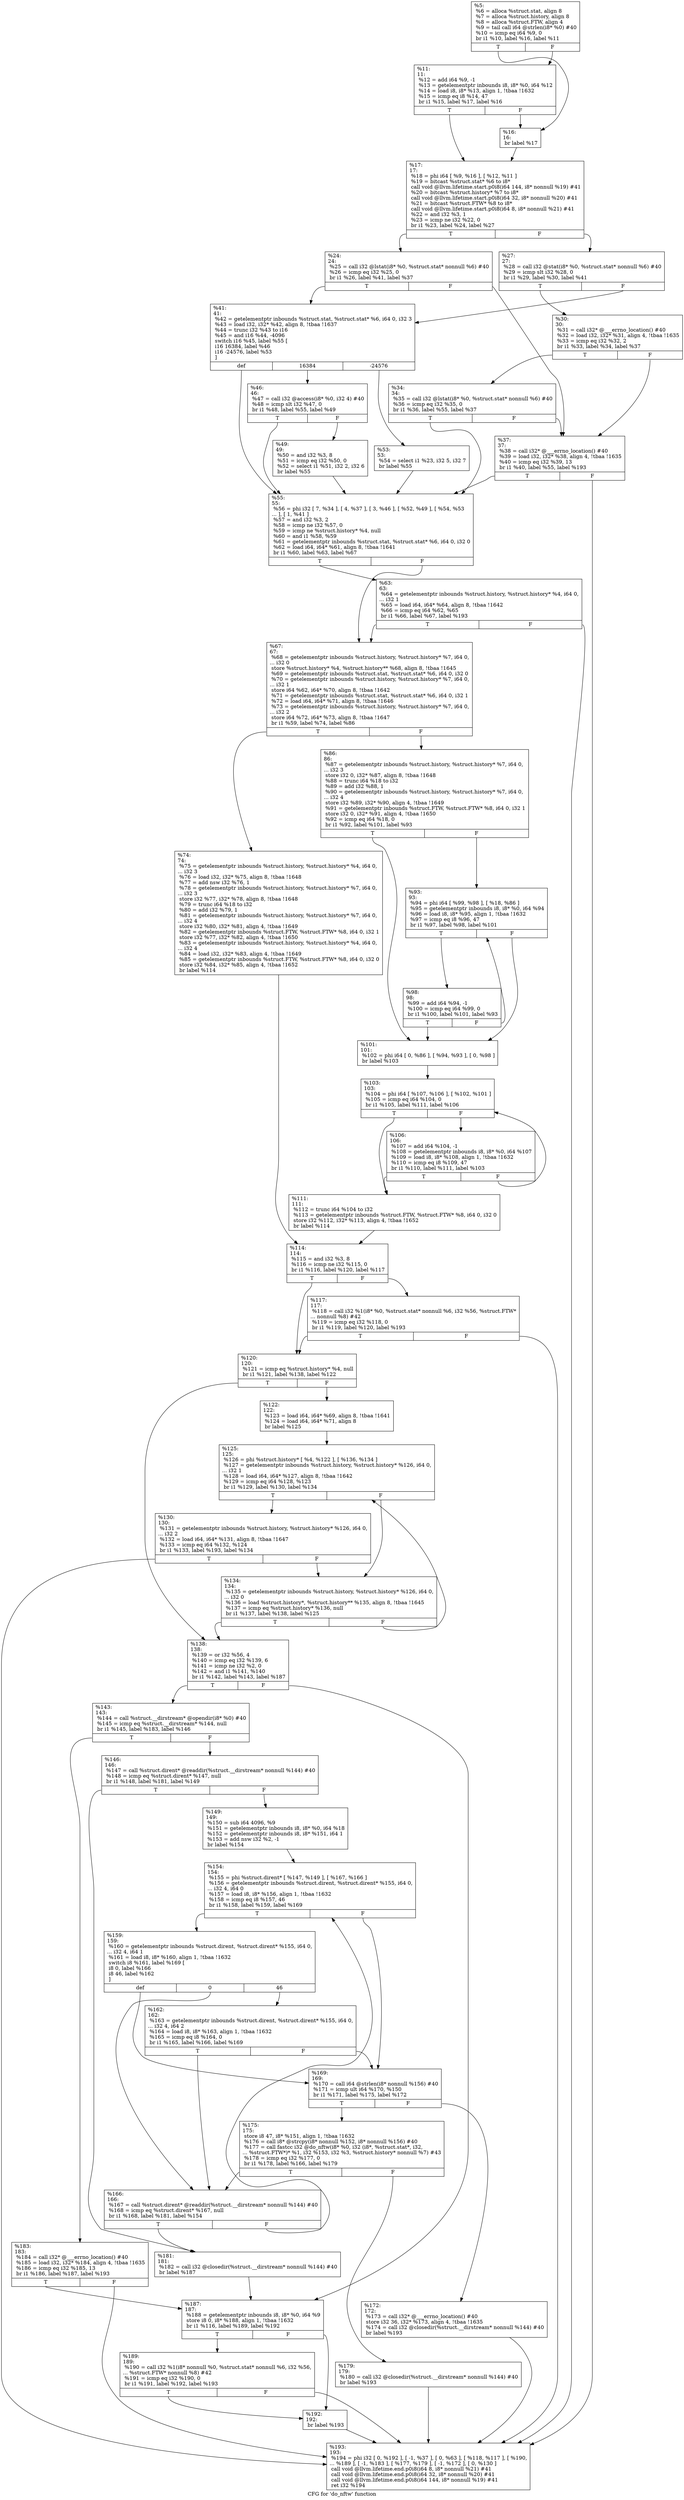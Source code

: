 digraph "CFG for 'do_nftw' function" {
	label="CFG for 'do_nftw' function";

	Node0x183ee30 [shape=record,label="{%5:\l  %6 = alloca %struct.stat, align 8\l  %7 = alloca %struct.history, align 8\l  %8 = alloca %struct.FTW, align 4\l  %9 = tail call i64 @strlen(i8* %0) #40\l  %10 = icmp eq i64 %9, 0\l  br i1 %10, label %16, label %11\l|{<s0>T|<s1>F}}"];
	Node0x183ee30:s0 -> Node0x183f130;
	Node0x183ee30:s1 -> Node0x183f0e0;
	Node0x183f0e0 [shape=record,label="{%11:\l11:                                               \l  %12 = add i64 %9, -1\l  %13 = getelementptr inbounds i8, i8* %0, i64 %12\l  %14 = load i8, i8* %13, align 1, !tbaa !1632\l  %15 = icmp eq i8 %14, 47\l  br i1 %15, label %17, label %16\l|{<s0>T|<s1>F}}"];
	Node0x183f0e0:s0 -> Node0x183f180;
	Node0x183f0e0:s1 -> Node0x183f130;
	Node0x183f130 [shape=record,label="{%16:\l16:                                               \l  br label %17\l}"];
	Node0x183f130 -> Node0x183f180;
	Node0x183f180 [shape=record,label="{%17:\l17:                                               \l  %18 = phi i64 [ %9, %16 ], [ %12, %11 ]\l  %19 = bitcast %struct.stat* %6 to i8*\l  call void @llvm.lifetime.start.p0i8(i64 144, i8* nonnull %19) #41\l  %20 = bitcast %struct.history* %7 to i8*\l  call void @llvm.lifetime.start.p0i8(i64 32, i8* nonnull %20) #41\l  %21 = bitcast %struct.FTW* %8 to i8*\l  call void @llvm.lifetime.start.p0i8(i64 8, i8* nonnull %21) #41\l  %22 = and i32 %3, 1\l  %23 = icmp ne i32 %22, 0\l  br i1 %23, label %24, label %27\l|{<s0>T|<s1>F}}"];
	Node0x183f180:s0 -> Node0x183f1d0;
	Node0x183f180:s1 -> Node0x183f220;
	Node0x183f1d0 [shape=record,label="{%24:\l24:                                               \l  %25 = call i32 @lstat(i8* %0, %struct.stat* nonnull %6) #40\l  %26 = icmp eq i32 %25, 0\l  br i1 %26, label %41, label %37\l|{<s0>T|<s1>F}}"];
	Node0x183f1d0:s0 -> Node0x183f360;
	Node0x183f1d0:s1 -> Node0x183f310;
	Node0x183f220 [shape=record,label="{%27:\l27:                                               \l  %28 = call i32 @stat(i8* %0, %struct.stat* nonnull %6) #40\l  %29 = icmp slt i32 %28, 0\l  br i1 %29, label %30, label %41\l|{<s0>T|<s1>F}}"];
	Node0x183f220:s0 -> Node0x183f270;
	Node0x183f220:s1 -> Node0x183f360;
	Node0x183f270 [shape=record,label="{%30:\l30:                                               \l  %31 = call i32* @___errno_location() #40\l  %32 = load i32, i32* %31, align 4, !tbaa !1635\l  %33 = icmp eq i32 %32, 2\l  br i1 %33, label %34, label %37\l|{<s0>T|<s1>F}}"];
	Node0x183f270:s0 -> Node0x183f2c0;
	Node0x183f270:s1 -> Node0x183f310;
	Node0x183f2c0 [shape=record,label="{%34:\l34:                                               \l  %35 = call i32 @lstat(i8* %0, %struct.stat* nonnull %6) #40\l  %36 = icmp eq i32 %35, 0\l  br i1 %36, label %55, label %37\l|{<s0>T|<s1>F}}"];
	Node0x183f2c0:s0 -> Node0x183f4a0;
	Node0x183f2c0:s1 -> Node0x183f310;
	Node0x183f310 [shape=record,label="{%37:\l37:                                               \l  %38 = call i32* @___errno_location() #40\l  %39 = load i32, i32* %38, align 4, !tbaa !1635\l  %40 = icmp eq i32 %39, 13\l  br i1 %40, label %55, label %193\l|{<s0>T|<s1>F}}"];
	Node0x183f310:s0 -> Node0x183f4a0;
	Node0x183f310:s1 -> Node0x183ff90;
	Node0x183f360 [shape=record,label="{%41:\l41:                                               \l  %42 = getelementptr inbounds %struct.stat, %struct.stat* %6, i64 0, i32 3\l  %43 = load i32, i32* %42, align 8, !tbaa !1637\l  %44 = trunc i32 %43 to i16\l  %45 = and i16 %44, -4096\l  switch i16 %45, label %55 [\l    i16 16384, label %46\l    i16 -24576, label %53\l  ]\l|{<s0>def|<s1>16384|<s2>-24576}}"];
	Node0x183f360:s0 -> Node0x183f4a0;
	Node0x183f360:s1 -> Node0x183f3b0;
	Node0x183f360:s2 -> Node0x183f450;
	Node0x183f3b0 [shape=record,label="{%46:\l46:                                               \l  %47 = call i32 @access(i8* %0, i32 4) #40\l  %48 = icmp slt i32 %47, 0\l  br i1 %48, label %55, label %49\l|{<s0>T|<s1>F}}"];
	Node0x183f3b0:s0 -> Node0x183f4a0;
	Node0x183f3b0:s1 -> Node0x183f400;
	Node0x183f400 [shape=record,label="{%49:\l49:                                               \l  %50 = and i32 %3, 8\l  %51 = icmp eq i32 %50, 0\l  %52 = select i1 %51, i32 2, i32 6\l  br label %55\l}"];
	Node0x183f400 -> Node0x183f4a0;
	Node0x183f450 [shape=record,label="{%53:\l53:                                               \l  %54 = select i1 %23, i32 5, i32 7\l  br label %55\l}"];
	Node0x183f450 -> Node0x183f4a0;
	Node0x183f4a0 [shape=record,label="{%55:\l55:                                               \l  %56 = phi i32 [ 7, %34 ], [ 4, %37 ], [ 3, %46 ], [ %52, %49 ], [ %54, %53\l... ], [ 1, %41 ]\l  %57 = and i32 %3, 2\l  %58 = icmp ne i32 %57, 0\l  %59 = icmp ne %struct.history* %4, null\l  %60 = and i1 %58, %59\l  %61 = getelementptr inbounds %struct.stat, %struct.stat* %6, i64 0, i32 0\l  %62 = load i64, i64* %61, align 8, !tbaa !1641\l  br i1 %60, label %63, label %67\l|{<s0>T|<s1>F}}"];
	Node0x183f4a0:s0 -> Node0x183f4f0;
	Node0x183f4a0:s1 -> Node0x183f540;
	Node0x183f4f0 [shape=record,label="{%63:\l63:                                               \l  %64 = getelementptr inbounds %struct.history, %struct.history* %4, i64 0,\l... i32 1\l  %65 = load i64, i64* %64, align 8, !tbaa !1642\l  %66 = icmp eq i64 %62, %65\l  br i1 %66, label %67, label %193\l|{<s0>T|<s1>F}}"];
	Node0x183f4f0:s0 -> Node0x183f540;
	Node0x183f4f0:s1 -> Node0x183ff90;
	Node0x183f540 [shape=record,label="{%67:\l67:                                               \l  %68 = getelementptr inbounds %struct.history, %struct.history* %7, i64 0,\l... i32 0\l  store %struct.history* %4, %struct.history** %68, align 8, !tbaa !1645\l  %69 = getelementptr inbounds %struct.stat, %struct.stat* %6, i64 0, i32 0\l  %70 = getelementptr inbounds %struct.history, %struct.history* %7, i64 0,\l... i32 1\l  store i64 %62, i64* %70, align 8, !tbaa !1642\l  %71 = getelementptr inbounds %struct.stat, %struct.stat* %6, i64 0, i32 1\l  %72 = load i64, i64* %71, align 8, !tbaa !1646\l  %73 = getelementptr inbounds %struct.history, %struct.history* %7, i64 0,\l... i32 2\l  store i64 %72, i64* %73, align 8, !tbaa !1647\l  br i1 %59, label %74, label %86\l|{<s0>T|<s1>F}}"];
	Node0x183f540:s0 -> Node0x183f590;
	Node0x183f540:s1 -> Node0x183f5e0;
	Node0x183f590 [shape=record,label="{%74:\l74:                                               \l  %75 = getelementptr inbounds %struct.history, %struct.history* %4, i64 0,\l... i32 3\l  %76 = load i32, i32* %75, align 8, !tbaa !1648\l  %77 = add nsw i32 %76, 1\l  %78 = getelementptr inbounds %struct.history, %struct.history* %7, i64 0,\l... i32 3\l  store i32 %77, i32* %78, align 8, !tbaa !1648\l  %79 = trunc i64 %18 to i32\l  %80 = add i32 %79, 1\l  %81 = getelementptr inbounds %struct.history, %struct.history* %7, i64 0,\l... i32 4\l  store i32 %80, i32* %81, align 4, !tbaa !1649\l  %82 = getelementptr inbounds %struct.FTW, %struct.FTW* %8, i64 0, i32 1\l  store i32 %77, i32* %82, align 4, !tbaa !1650\l  %83 = getelementptr inbounds %struct.history, %struct.history* %4, i64 0,\l... i32 4\l  %84 = load i32, i32* %83, align 4, !tbaa !1649\l  %85 = getelementptr inbounds %struct.FTW, %struct.FTW* %8, i64 0, i32 0\l  store i32 %84, i32* %85, align 4, !tbaa !1652\l  br label %114\l}"];
	Node0x183f590 -> Node0x183f810;
	Node0x183f5e0 [shape=record,label="{%86:\l86:                                               \l  %87 = getelementptr inbounds %struct.history, %struct.history* %7, i64 0,\l... i32 3\l  store i32 0, i32* %87, align 8, !tbaa !1648\l  %88 = trunc i64 %18 to i32\l  %89 = add i32 %88, 1\l  %90 = getelementptr inbounds %struct.history, %struct.history* %7, i64 0,\l... i32 4\l  store i32 %89, i32* %90, align 4, !tbaa !1649\l  %91 = getelementptr inbounds %struct.FTW, %struct.FTW* %8, i64 0, i32 1\l  store i32 0, i32* %91, align 4, !tbaa !1650\l  %92 = icmp eq i64 %18, 0\l  br i1 %92, label %101, label %93\l|{<s0>T|<s1>F}}"];
	Node0x183f5e0:s0 -> Node0x183f6d0;
	Node0x183f5e0:s1 -> Node0x183f630;
	Node0x183f630 [shape=record,label="{%93:\l93:                                               \l  %94 = phi i64 [ %99, %98 ], [ %18, %86 ]\l  %95 = getelementptr inbounds i8, i8* %0, i64 %94\l  %96 = load i8, i8* %95, align 1, !tbaa !1632\l  %97 = icmp eq i8 %96, 47\l  br i1 %97, label %98, label %101\l|{<s0>T|<s1>F}}"];
	Node0x183f630:s0 -> Node0x183f680;
	Node0x183f630:s1 -> Node0x183f6d0;
	Node0x183f680 [shape=record,label="{%98:\l98:                                               \l  %99 = add i64 %94, -1\l  %100 = icmp eq i64 %99, 0\l  br i1 %100, label %101, label %93\l|{<s0>T|<s1>F}}"];
	Node0x183f680:s0 -> Node0x183f6d0;
	Node0x183f680:s1 -> Node0x183f630;
	Node0x183f6d0 [shape=record,label="{%101:\l101:                                              \l  %102 = phi i64 [ 0, %86 ], [ %94, %93 ], [ 0, %98 ]\l  br label %103\l}"];
	Node0x183f6d0 -> Node0x183f720;
	Node0x183f720 [shape=record,label="{%103:\l103:                                              \l  %104 = phi i64 [ %107, %106 ], [ %102, %101 ]\l  %105 = icmp eq i64 %104, 0\l  br i1 %105, label %111, label %106\l|{<s0>T|<s1>F}}"];
	Node0x183f720:s0 -> Node0x183f7c0;
	Node0x183f720:s1 -> Node0x183f770;
	Node0x183f770 [shape=record,label="{%106:\l106:                                              \l  %107 = add i64 %104, -1\l  %108 = getelementptr inbounds i8, i8* %0, i64 %107\l  %109 = load i8, i8* %108, align 1, !tbaa !1632\l  %110 = icmp eq i8 %109, 47\l  br i1 %110, label %111, label %103\l|{<s0>T|<s1>F}}"];
	Node0x183f770:s0 -> Node0x183f7c0;
	Node0x183f770:s1 -> Node0x183f720;
	Node0x183f7c0 [shape=record,label="{%111:\l111:                                              \l  %112 = trunc i64 %104 to i32\l  %113 = getelementptr inbounds %struct.FTW, %struct.FTW* %8, i64 0, i32 0\l  store i32 %112, i32* %113, align 4, !tbaa !1652\l  br label %114\l}"];
	Node0x183f7c0 -> Node0x183f810;
	Node0x183f810 [shape=record,label="{%114:\l114:                                              \l  %115 = and i32 %3, 8\l  %116 = icmp ne i32 %115, 0\l  br i1 %116, label %120, label %117\l|{<s0>T|<s1>F}}"];
	Node0x183f810:s0 -> Node0x183f8b0;
	Node0x183f810:s1 -> Node0x183f860;
	Node0x183f860 [shape=record,label="{%117:\l117:                                              \l  %118 = call i32 %1(i8* %0, %struct.stat* nonnull %6, i32 %56, %struct.FTW*\l... nonnull %8) #42\l  %119 = icmp eq i32 %118, 0\l  br i1 %119, label %120, label %193\l|{<s0>T|<s1>F}}"];
	Node0x183f860:s0 -> Node0x183f8b0;
	Node0x183f860:s1 -> Node0x183ff90;
	Node0x183f8b0 [shape=record,label="{%120:\l120:                                              \l  %121 = icmp eq %struct.history* %4, null\l  br i1 %121, label %138, label %122\l|{<s0>T|<s1>F}}"];
	Node0x183f8b0:s0 -> Node0x183fa40;
	Node0x183f8b0:s1 -> Node0x183f900;
	Node0x183f900 [shape=record,label="{%122:\l122:                                              \l  %123 = load i64, i64* %69, align 8, !tbaa !1641\l  %124 = load i64, i64* %71, align 8\l  br label %125\l}"];
	Node0x183f900 -> Node0x183f950;
	Node0x183f950 [shape=record,label="{%125:\l125:                                              \l  %126 = phi %struct.history* [ %4, %122 ], [ %136, %134 ]\l  %127 = getelementptr inbounds %struct.history, %struct.history* %126, i64 0,\l... i32 1\l  %128 = load i64, i64* %127, align 8, !tbaa !1642\l  %129 = icmp eq i64 %128, %123\l  br i1 %129, label %130, label %134\l|{<s0>T|<s1>F}}"];
	Node0x183f950:s0 -> Node0x183f9a0;
	Node0x183f950:s1 -> Node0x183f9f0;
	Node0x183f9a0 [shape=record,label="{%130:\l130:                                              \l  %131 = getelementptr inbounds %struct.history, %struct.history* %126, i64 0,\l... i32 2\l  %132 = load i64, i64* %131, align 8, !tbaa !1647\l  %133 = icmp eq i64 %132, %124\l  br i1 %133, label %193, label %134\l|{<s0>T|<s1>F}}"];
	Node0x183f9a0:s0 -> Node0x183ff90;
	Node0x183f9a0:s1 -> Node0x183f9f0;
	Node0x183f9f0 [shape=record,label="{%134:\l134:                                              \l  %135 = getelementptr inbounds %struct.history, %struct.history* %126, i64 0,\l... i32 0\l  %136 = load %struct.history*, %struct.history** %135, align 8, !tbaa !1645\l  %137 = icmp eq %struct.history* %136, null\l  br i1 %137, label %138, label %125\l|{<s0>T|<s1>F}}"];
	Node0x183f9f0:s0 -> Node0x183fa40;
	Node0x183f9f0:s1 -> Node0x183f950;
	Node0x183fa40 [shape=record,label="{%138:\l138:                                              \l  %139 = or i32 %56, 4\l  %140 = icmp eq i32 %139, 6\l  %141 = icmp ne i32 %2, 0\l  %142 = and i1 %141, %140\l  br i1 %142, label %143, label %187\l|{<s0>T|<s1>F}}"];
	Node0x183fa40:s0 -> Node0x183fa90;
	Node0x183fa40:s1 -> Node0x183fea0;
	Node0x183fa90 [shape=record,label="{%143:\l143:                                              \l  %144 = call %struct.__dirstream* @opendir(i8* %0) #40\l  %145 = icmp eq %struct.__dirstream* %144, null\l  br i1 %145, label %183, label %146\l|{<s0>T|<s1>F}}"];
	Node0x183fa90:s0 -> Node0x183fe50;
	Node0x183fa90:s1 -> Node0x183fae0;
	Node0x183fae0 [shape=record,label="{%146:\l146:                                              \l  %147 = call %struct.dirent* @readdir(%struct.__dirstream* nonnull %144) #40\l  %148 = icmp eq %struct.dirent* %147, null\l  br i1 %148, label %181, label %149\l|{<s0>T|<s1>F}}"];
	Node0x183fae0:s0 -> Node0x183fe00;
	Node0x183fae0:s1 -> Node0x183fb30;
	Node0x183fb30 [shape=record,label="{%149:\l149:                                              \l  %150 = sub i64 4096, %9\l  %151 = getelementptr inbounds i8, i8* %0, i64 %18\l  %152 = getelementptr inbounds i8, i8* %151, i64 1\l  %153 = add nsw i32 %2, -1\l  br label %154\l}"];
	Node0x183fb30 -> Node0x183fb80;
	Node0x183fb80 [shape=record,label="{%154:\l154:                                              \l  %155 = phi %struct.dirent* [ %147, %149 ], [ %167, %166 ]\l  %156 = getelementptr inbounds %struct.dirent, %struct.dirent* %155, i64 0,\l... i32 4, i64 0\l  %157 = load i8, i8* %156, align 1, !tbaa !1632\l  %158 = icmp eq i8 %157, 46\l  br i1 %158, label %159, label %169\l|{<s0>T|<s1>F}}"];
	Node0x183fb80:s0 -> Node0x183fbd0;
	Node0x183fb80:s1 -> Node0x183fcc0;
	Node0x183fbd0 [shape=record,label="{%159:\l159:                                              \l  %160 = getelementptr inbounds %struct.dirent, %struct.dirent* %155, i64 0,\l... i32 4, i64 1\l  %161 = load i8, i8* %160, align 1, !tbaa !1632\l  switch i8 %161, label %169 [\l    i8 0, label %166\l    i8 46, label %162\l  ]\l|{<s0>def|<s1>0|<s2>46}}"];
	Node0x183fbd0:s0 -> Node0x183fcc0;
	Node0x183fbd0:s1 -> Node0x183fc70;
	Node0x183fbd0:s2 -> Node0x183fc20;
	Node0x183fc20 [shape=record,label="{%162:\l162:                                              \l  %163 = getelementptr inbounds %struct.dirent, %struct.dirent* %155, i64 0,\l... i32 4, i64 2\l  %164 = load i8, i8* %163, align 1, !tbaa !1632\l  %165 = icmp eq i8 %164, 0\l  br i1 %165, label %166, label %169\l|{<s0>T|<s1>F}}"];
	Node0x183fc20:s0 -> Node0x183fc70;
	Node0x183fc20:s1 -> Node0x183fcc0;
	Node0x183fc70 [shape=record,label="{%166:\l166:                                              \l  %167 = call %struct.dirent* @readdir(%struct.__dirstream* nonnull %144) #40\l  %168 = icmp eq %struct.dirent* %167, null\l  br i1 %168, label %181, label %154\l|{<s0>T|<s1>F}}"];
	Node0x183fc70:s0 -> Node0x183fe00;
	Node0x183fc70:s1 -> Node0x183fb80;
	Node0x183fcc0 [shape=record,label="{%169:\l169:                                              \l  %170 = call i64 @strlen(i8* nonnull %156) #40\l  %171 = icmp ult i64 %170, %150\l  br i1 %171, label %175, label %172\l|{<s0>T|<s1>F}}"];
	Node0x183fcc0:s0 -> Node0x183fd60;
	Node0x183fcc0:s1 -> Node0x183fd10;
	Node0x183fd10 [shape=record,label="{%172:\l172:                                              \l  %173 = call i32* @___errno_location() #40\l  store i32 36, i32* %173, align 4, !tbaa !1635\l  %174 = call i32 @closedir(%struct.__dirstream* nonnull %144) #40\l  br label %193\l}"];
	Node0x183fd10 -> Node0x183ff90;
	Node0x183fd60 [shape=record,label="{%175:\l175:                                              \l  store i8 47, i8* %151, align 1, !tbaa !1632\l  %176 = call i8* @strcpy(i8* nonnull %152, i8* nonnull %156) #40\l  %177 = call fastcc i32 @do_nftw(i8* %0, i32 (i8*, %struct.stat*, i32,\l... %struct.FTW*)* %1, i32 %153, i32 %3, %struct.history* nonnull %7) #43\l  %178 = icmp eq i32 %177, 0\l  br i1 %178, label %166, label %179\l|{<s0>T|<s1>F}}"];
	Node0x183fd60:s0 -> Node0x183fc70;
	Node0x183fd60:s1 -> Node0x183fdb0;
	Node0x183fdb0 [shape=record,label="{%179:\l179:                                              \l  %180 = call i32 @closedir(%struct.__dirstream* nonnull %144) #40\l  br label %193\l}"];
	Node0x183fdb0 -> Node0x183ff90;
	Node0x183fe00 [shape=record,label="{%181:\l181:                                              \l  %182 = call i32 @closedir(%struct.__dirstream* nonnull %144) #40\l  br label %187\l}"];
	Node0x183fe00 -> Node0x183fea0;
	Node0x183fe50 [shape=record,label="{%183:\l183:                                              \l  %184 = call i32* @___errno_location() #40\l  %185 = load i32, i32* %184, align 4, !tbaa !1635\l  %186 = icmp eq i32 %185, 13\l  br i1 %186, label %187, label %193\l|{<s0>T|<s1>F}}"];
	Node0x183fe50:s0 -> Node0x183fea0;
	Node0x183fe50:s1 -> Node0x183ff90;
	Node0x183fea0 [shape=record,label="{%187:\l187:                                              \l  %188 = getelementptr inbounds i8, i8* %0, i64 %9\l  store i8 0, i8* %188, align 1, !tbaa !1632\l  br i1 %116, label %189, label %192\l|{<s0>T|<s1>F}}"];
	Node0x183fea0:s0 -> Node0x183fef0;
	Node0x183fea0:s1 -> Node0x183ff40;
	Node0x183fef0 [shape=record,label="{%189:\l189:                                              \l  %190 = call i32 %1(i8* nonnull %0, %struct.stat* nonnull %6, i32 %56,\l... %struct.FTW* nonnull %8) #42\l  %191 = icmp eq i32 %190, 0\l  br i1 %191, label %192, label %193\l|{<s0>T|<s1>F}}"];
	Node0x183fef0:s0 -> Node0x183ff40;
	Node0x183fef0:s1 -> Node0x183ff90;
	Node0x183ff40 [shape=record,label="{%192:\l192:                                              \l  br label %193\l}"];
	Node0x183ff40 -> Node0x183ff90;
	Node0x183ff90 [shape=record,label="{%193:\l193:                                              \l  %194 = phi i32 [ 0, %192 ], [ -1, %37 ], [ 0, %63 ], [ %118, %117 ], [ %190,\l... %189 ], [ -1, %183 ], [ %177, %179 ], [ -1, %172 ], [ 0, %130 ]\l  call void @llvm.lifetime.end.p0i8(i64 8, i8* nonnull %21) #41\l  call void @llvm.lifetime.end.p0i8(i64 32, i8* nonnull %20) #41\l  call void @llvm.lifetime.end.p0i8(i64 144, i8* nonnull %19) #41\l  ret i32 %194\l}"];
}
